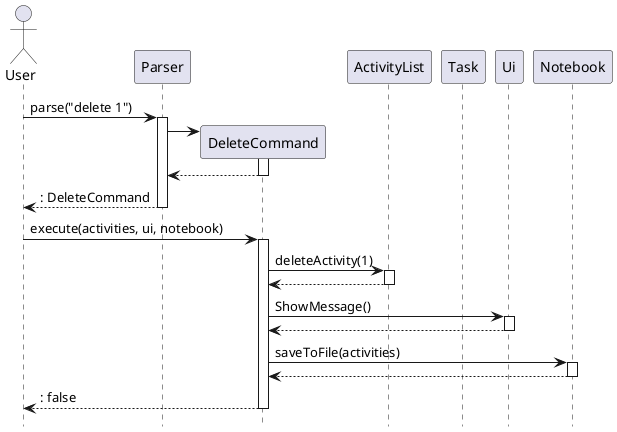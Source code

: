 @startuml
'https://plantuml.com/sequence-diagram

hide footbox
actor User
participant Parser
participant DeleteCommand
participant ActivityList
participant Task
participant Ui
participant Notebook

User -> Parser : parse("delete 1")
activate Parser
create DeleteCommand
Parser -> DeleteCommand
activate DeleteCommand
return
return : DeleteCommand
deactivate Parser

User -> DeleteCommand : execute(activities, ui, notebook)
activate DeleteCommand
DeleteCommand -> ActivityList : deleteActivity(1)
activate ActivityList
return
DeleteCommand -> Ui : ShowMessage()
activate Ui
return

DeleteCommand->Notebook : saveToFile(activities)
activate Notebook
return
return : false

@enduml